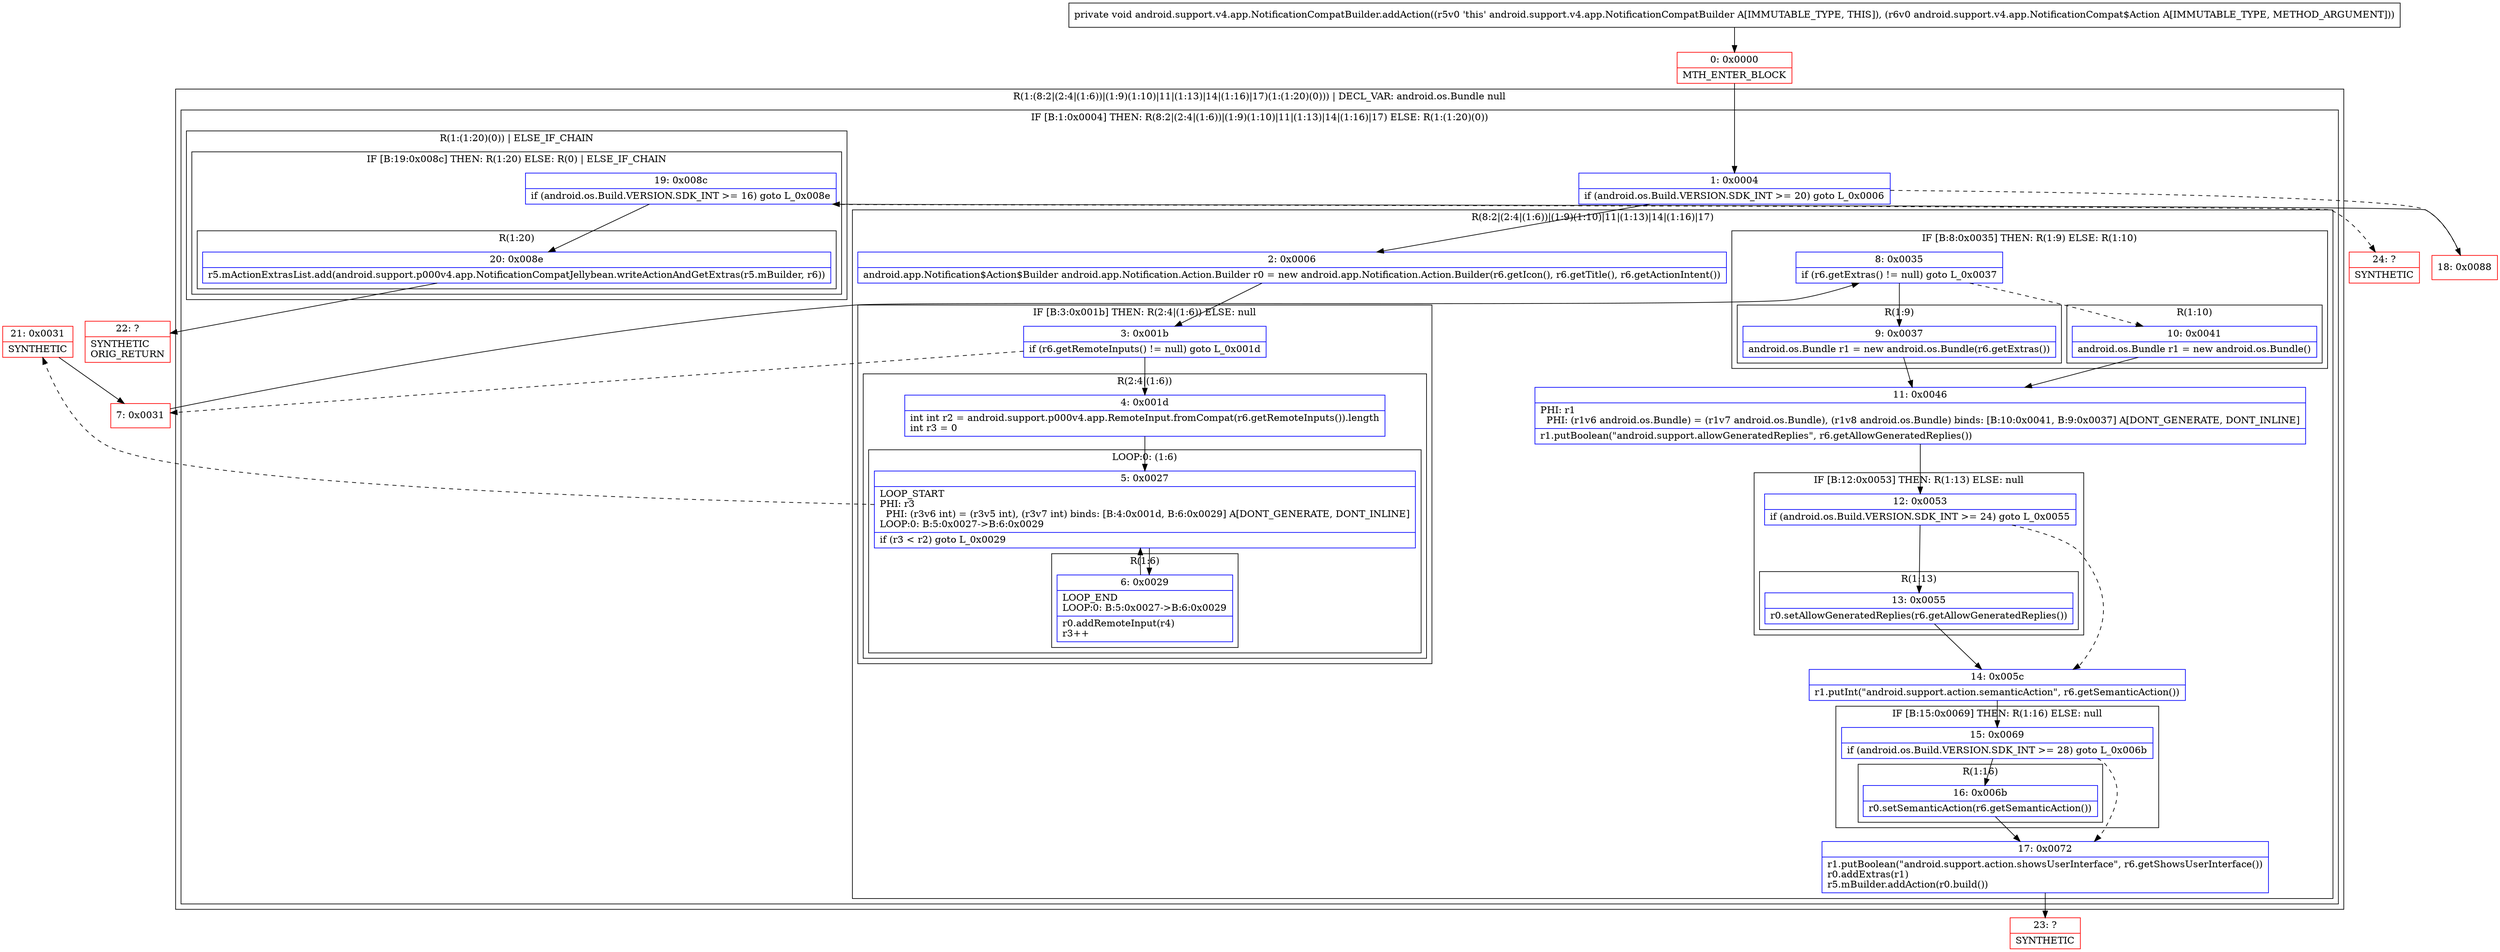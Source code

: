 digraph "CFG forandroid.support.v4.app.NotificationCompatBuilder.addAction(Landroid\/support\/v4\/app\/NotificationCompat$Action;)V" {
subgraph cluster_Region_217123654 {
label = "R(1:(8:2|(2:4|(1:6))|(1:9)(1:10)|11|(1:13)|14|(1:16)|17)(1:(1:20)(0))) | DECL_VAR: android.os.Bundle null\l";
node [shape=record,color=blue];
subgraph cluster_IfRegion_956417547 {
label = "IF [B:1:0x0004] THEN: R(8:2|(2:4|(1:6))|(1:9)(1:10)|11|(1:13)|14|(1:16)|17) ELSE: R(1:(1:20)(0))";
node [shape=record,color=blue];
Node_1 [shape=record,label="{1\:\ 0x0004|if (android.os.Build.VERSION.SDK_INT \>= 20) goto L_0x0006\l}"];
subgraph cluster_Region_1426584299 {
label = "R(8:2|(2:4|(1:6))|(1:9)(1:10)|11|(1:13)|14|(1:16)|17)";
node [shape=record,color=blue];
Node_2 [shape=record,label="{2\:\ 0x0006|android.app.Notification$Action$Builder android.app.Notification.Action.Builder r0 = new android.app.Notification.Action.Builder(r6.getIcon(), r6.getTitle(), r6.getActionIntent())\l}"];
subgraph cluster_IfRegion_1886756524 {
label = "IF [B:3:0x001b] THEN: R(2:4|(1:6)) ELSE: null";
node [shape=record,color=blue];
Node_3 [shape=record,label="{3\:\ 0x001b|if (r6.getRemoteInputs() != null) goto L_0x001d\l}"];
subgraph cluster_Region_972150567 {
label = "R(2:4|(1:6))";
node [shape=record,color=blue];
Node_4 [shape=record,label="{4\:\ 0x001d|int int r2 = android.support.p000v4.app.RemoteInput.fromCompat(r6.getRemoteInputs()).length\lint r3 = 0\l}"];
subgraph cluster_LoopRegion_1916290618 {
label = "LOOP:0: (1:6)";
node [shape=record,color=blue];
Node_5 [shape=record,label="{5\:\ 0x0027|LOOP_START\lPHI: r3 \l  PHI: (r3v6 int) = (r3v5 int), (r3v7 int) binds: [B:4:0x001d, B:6:0x0029] A[DONT_GENERATE, DONT_INLINE]\lLOOP:0: B:5:0x0027\-\>B:6:0x0029\l|if (r3 \< r2) goto L_0x0029\l}"];
subgraph cluster_Region_1519149730 {
label = "R(1:6)";
node [shape=record,color=blue];
Node_6 [shape=record,label="{6\:\ 0x0029|LOOP_END\lLOOP:0: B:5:0x0027\-\>B:6:0x0029\l|r0.addRemoteInput(r4)\lr3++\l}"];
}
}
}
}
subgraph cluster_IfRegion_1989658624 {
label = "IF [B:8:0x0035] THEN: R(1:9) ELSE: R(1:10)";
node [shape=record,color=blue];
Node_8 [shape=record,label="{8\:\ 0x0035|if (r6.getExtras() != null) goto L_0x0037\l}"];
subgraph cluster_Region_1344524822 {
label = "R(1:9)";
node [shape=record,color=blue];
Node_9 [shape=record,label="{9\:\ 0x0037|android.os.Bundle r1 = new android.os.Bundle(r6.getExtras())\l}"];
}
subgraph cluster_Region_1761817830 {
label = "R(1:10)";
node [shape=record,color=blue];
Node_10 [shape=record,label="{10\:\ 0x0041|android.os.Bundle r1 = new android.os.Bundle()\l}"];
}
}
Node_11 [shape=record,label="{11\:\ 0x0046|PHI: r1 \l  PHI: (r1v6 android.os.Bundle) = (r1v7 android.os.Bundle), (r1v8 android.os.Bundle) binds: [B:10:0x0041, B:9:0x0037] A[DONT_GENERATE, DONT_INLINE]\l|r1.putBoolean(\"android.support.allowGeneratedReplies\", r6.getAllowGeneratedReplies())\l}"];
subgraph cluster_IfRegion_1091664199 {
label = "IF [B:12:0x0053] THEN: R(1:13) ELSE: null";
node [shape=record,color=blue];
Node_12 [shape=record,label="{12\:\ 0x0053|if (android.os.Build.VERSION.SDK_INT \>= 24) goto L_0x0055\l}"];
subgraph cluster_Region_283061393 {
label = "R(1:13)";
node [shape=record,color=blue];
Node_13 [shape=record,label="{13\:\ 0x0055|r0.setAllowGeneratedReplies(r6.getAllowGeneratedReplies())\l}"];
}
}
Node_14 [shape=record,label="{14\:\ 0x005c|r1.putInt(\"android.support.action.semanticAction\", r6.getSemanticAction())\l}"];
subgraph cluster_IfRegion_491589431 {
label = "IF [B:15:0x0069] THEN: R(1:16) ELSE: null";
node [shape=record,color=blue];
Node_15 [shape=record,label="{15\:\ 0x0069|if (android.os.Build.VERSION.SDK_INT \>= 28) goto L_0x006b\l}"];
subgraph cluster_Region_66653912 {
label = "R(1:16)";
node [shape=record,color=blue];
Node_16 [shape=record,label="{16\:\ 0x006b|r0.setSemanticAction(r6.getSemanticAction())\l}"];
}
}
Node_17 [shape=record,label="{17\:\ 0x0072|r1.putBoolean(\"android.support.action.showsUserInterface\", r6.getShowsUserInterface())\lr0.addExtras(r1)\lr5.mBuilder.addAction(r0.build())\l}"];
}
subgraph cluster_Region_762610482 {
label = "R(1:(1:20)(0)) | ELSE_IF_CHAIN\l";
node [shape=record,color=blue];
subgraph cluster_IfRegion_1709934932 {
label = "IF [B:19:0x008c] THEN: R(1:20) ELSE: R(0) | ELSE_IF_CHAIN\l";
node [shape=record,color=blue];
Node_19 [shape=record,label="{19\:\ 0x008c|if (android.os.Build.VERSION.SDK_INT \>= 16) goto L_0x008e\l}"];
subgraph cluster_Region_804917231 {
label = "R(1:20)";
node [shape=record,color=blue];
Node_20 [shape=record,label="{20\:\ 0x008e|r5.mActionExtrasList.add(android.support.p000v4.app.NotificationCompatJellybean.writeActionAndGetExtras(r5.mBuilder, r6))\l}"];
}
subgraph cluster_Region_1513851280 {
label = "R(0)";
node [shape=record,color=blue];
}
}
}
}
}
Node_0 [shape=record,color=red,label="{0\:\ 0x0000|MTH_ENTER_BLOCK\l}"];
Node_7 [shape=record,color=red,label="{7\:\ 0x0031}"];
Node_18 [shape=record,color=red,label="{18\:\ 0x0088}"];
Node_21 [shape=record,color=red,label="{21\:\ 0x0031|SYNTHETIC\l}"];
Node_22 [shape=record,color=red,label="{22\:\ ?|SYNTHETIC\lORIG_RETURN\l}"];
Node_23 [shape=record,color=red,label="{23\:\ ?|SYNTHETIC\l}"];
Node_24 [shape=record,color=red,label="{24\:\ ?|SYNTHETIC\l}"];
MethodNode[shape=record,label="{private void android.support.v4.app.NotificationCompatBuilder.addAction((r5v0 'this' android.support.v4.app.NotificationCompatBuilder A[IMMUTABLE_TYPE, THIS]), (r6v0 android.support.v4.app.NotificationCompat$Action A[IMMUTABLE_TYPE, METHOD_ARGUMENT])) }"];
MethodNode -> Node_0;
Node_1 -> Node_2;
Node_1 -> Node_18[style=dashed];
Node_2 -> Node_3;
Node_3 -> Node_4;
Node_3 -> Node_7[style=dashed];
Node_4 -> Node_5;
Node_5 -> Node_6;
Node_5 -> Node_21[style=dashed];
Node_6 -> Node_5;
Node_8 -> Node_9;
Node_8 -> Node_10[style=dashed];
Node_9 -> Node_11;
Node_10 -> Node_11;
Node_11 -> Node_12;
Node_12 -> Node_13;
Node_12 -> Node_14[style=dashed];
Node_13 -> Node_14;
Node_14 -> Node_15;
Node_15 -> Node_16;
Node_15 -> Node_17[style=dashed];
Node_16 -> Node_17;
Node_17 -> Node_23;
Node_19 -> Node_20;
Node_19 -> Node_24[style=dashed];
Node_20 -> Node_22;
Node_0 -> Node_1;
Node_7 -> Node_8;
Node_18 -> Node_19;
Node_21 -> Node_7;
}

